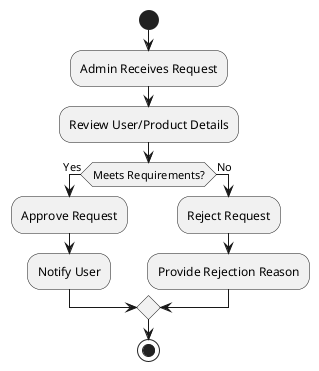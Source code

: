 @startuml
start
:Admin Receives Request;
:Review User/Product Details;
if (Meets Requirements?) then (Yes)
    :Approve Request;
    :Notify User;
else (No)
    :Reject Request;
    :Provide Rejection Reason;
endif
stop
@enduml
